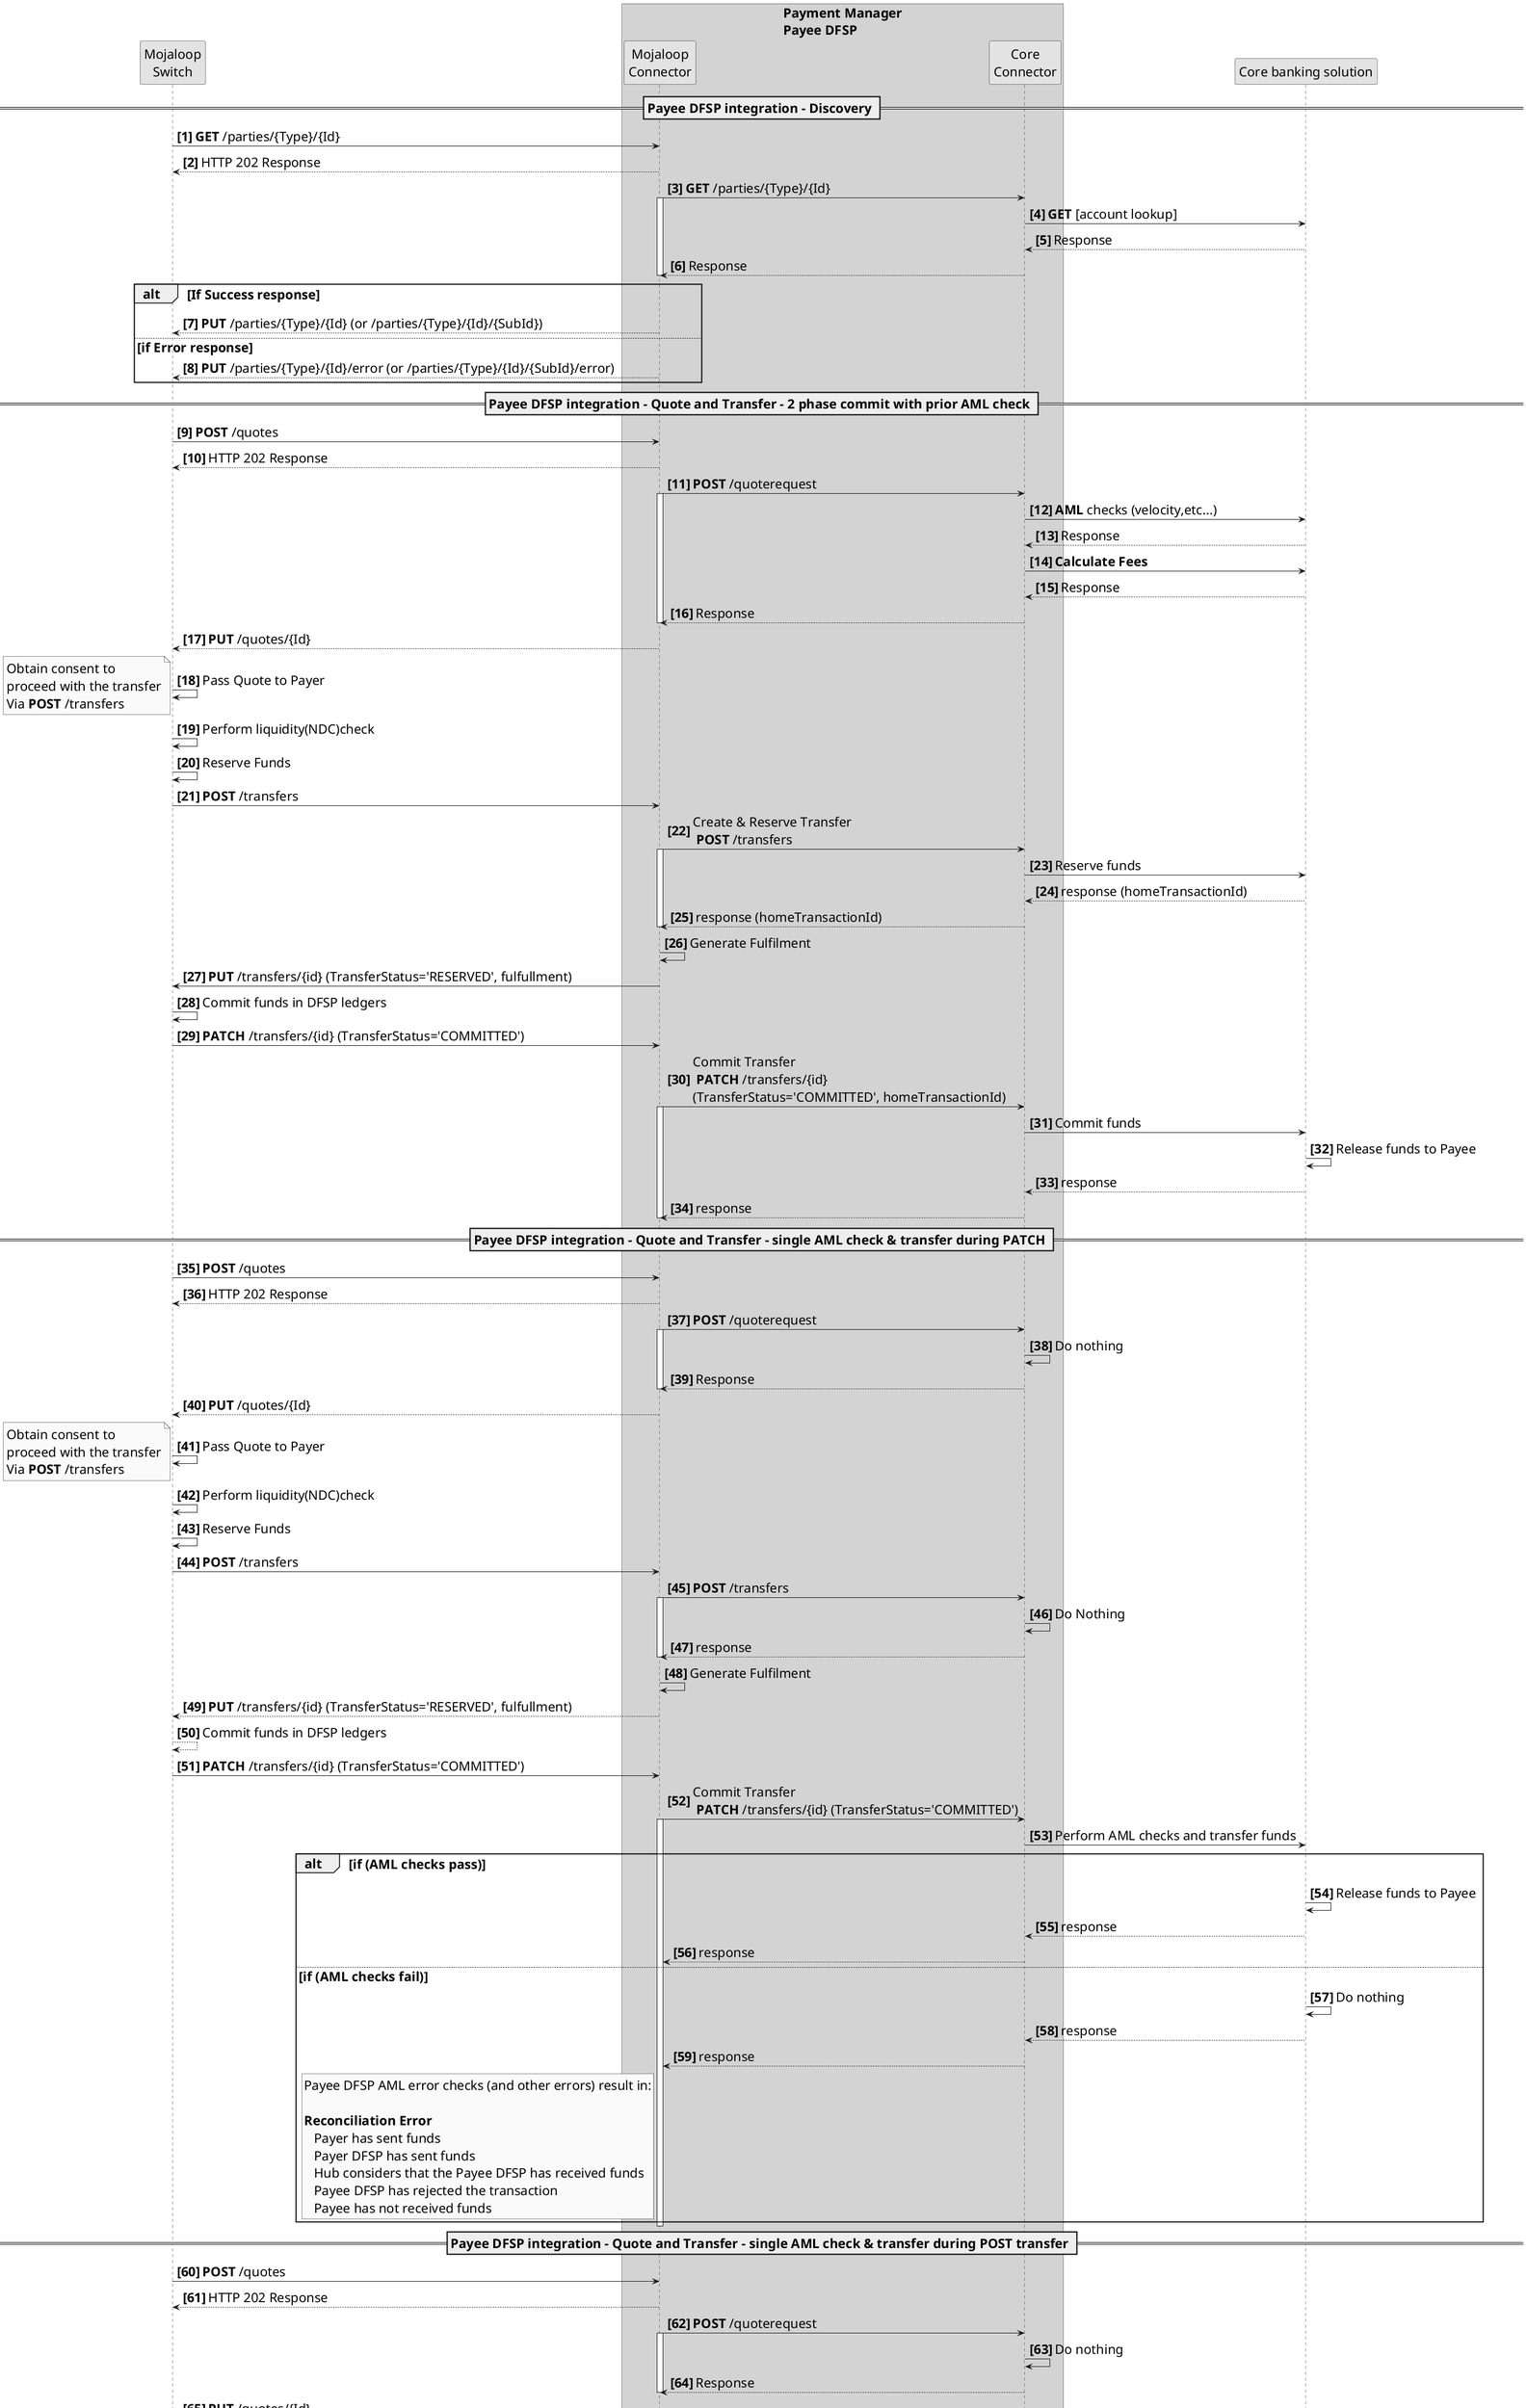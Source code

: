 @startuml Payee DFSP Integration Single Transactional Flow
/'*****
--------------
******'/

skinparam activityFontSize 4
skinparam activityDiamondFontSize 30
skinparam activityArrowFontSize 22
skinparam defaultFontSize 22
skinparam noteFontSize 22
skinparam monochrome true
' declare title
' title Core-Connector transactional flow patterns
' declare actors
participant "Mojaloop\nSwitch" as Switch
box "Payment Manager\nPayee DFSP" #LightGrey
participant "Mojaloop\nConnector" as MC 
participant "Core\nConnector" as CC 
end box
participant "Core banking solution" as CBS
autonumber 1 1 "<b>[0]"

== Payee DFSP integration - Discovery ==

Switch->MC: **GET** /parties/{Type}/{Id}
MC-->Switch: HTTP 202 Response
MC->CC: **GET** /parties/{Type}/{Id}
activate MC
CC->CBS: **GET** [account lookup]
CBS-->CC: Response
CC-->MC: Response
deactivate MC
alt If Success response
MC-->Switch: **PUT** /parties/{Type}/{Id} (or /parties/{Type}/{Id}/{SubId})
else if Error response
MC-->Switch: **PUT** /parties/{Type}/{Id}/error (or /parties/{Type}/{Id}/{SubId}/error)
end

== Payee DFSP integration - Quote and Transfer - 2 phase commit with prior AML check ==

Switch->MC: **POST** /quotes
MC-->Switch: HTTP 202 Response
MC->CC: **POST** /quoterequest
activate MC
CC->CBS: **AML** checks (velocity,etc...)
CBS-->CC: Response
CC->CBS: **Calculate Fees**
CBS-->CC: Response
CC-->MC: Response
deactivate MC
MC-->Switch: **PUT** /quotes/{Id} 
Switch->Switch: Pass Quote to Payer
note left
Obtain consent to 
proceed with the transfer
Via **POST** /transfers
end note
    Switch-> Switch: Perform liquidity(NDC)check
    Switch->Switch: Reserve Funds
    Switch->MC: **POST** /transfers
    MC->CC: Create & Reserve Transfer\n **POST** /transfers 
    activate MC
    CC->CBS: Reserve funds 
    CBS-->CC: response (homeTransactionId)
    CC-->MC: response (homeTransactionId)
    deactivate MC
    MC->MC: Generate Fulfilment
    MC->Switch: **PUT** /transfers/{id} (TransferStatus='RESERVED', fulfullment)
    Switch->Switch: Commit funds in DFSP ledgers
    Switch->MC: **PATCH** /transfers/{id} (TransferStatus='COMMITTED')
    MC->CC: Commit Transfer\n **PATCH** /transfers/{id} \n(TransferStatus='COMMITTED', homeTransactionId) 
    activate MC
    CC->CBS: Commit funds 
    CBS->CBS: Release funds to Payee 
    CBS-->CC: response
    CC-->MC: response
    deactivate MC

== Payee DFSP integration - Quote and Transfer - single AML check & transfer during PATCH ==

Switch->MC: **POST** /quotes
MC-->Switch: HTTP 202 Response
MC->CC: **POST** /quoterequest
activate MC
CC->CC: Do nothing
CC-->MC: Response
deactivate MC
MC-->Switch: **PUT** /quotes/{Id} 

Switch->Switch: Pass Quote to Payer
note left
Obtain consent to 
proceed with the transfer
Via **POST** /transfers
end note
    Switch-> Switch: Perform liquidity(NDC)check
    Switch->Switch: Reserve Funds
    Switch->MC: **POST** /transfers
    MC->CC: **POST** /transfers 
    activate MC
    CC->CC: Do Nothing 
    CC-->MC: response
    deactivate MC
    MC->MC: Generate Fulfilment
    MC-->Switch: **PUT** /transfers/{id} (TransferStatus='RESERVED', fulfullment)
    Switch-->Switch: Commit funds in DFSP ledgers

    Switch->MC: **PATCH** /transfers/{id} (TransferStatus='COMMITTED')
    MC->CC: Commit Transfer\n **PATCH** /transfers/{id} (TransferStatus='COMMITTED') 
    activate MC
    CC->CBS: Perform AML checks and transfer funds
    alt if (AML checks pass)
    CBS->CBS: Release funds to Payee 
    CBS-->CC: response
    CC-->MC: response
    else if (AML checks fail)
    CBS->CBS: Do nothing
    CBS-->CC: response
    CC-->MC: response
    rnote left MC 
    Payee DFSP AML error checks (and other errors) result in:
    
    **Reconciliation Error**
       Payer has sent funds
       Payer DFSP has sent funds
       Hub considers that the Payee DFSP has received funds
       Payee DFSP has rejected the transaction
       Payee has not received funds
    endrnote
    end
    deactivate MC

== Payee DFSP integration - Quote and Transfer - single AML check & transfer during POST transfer ==

Switch->MC: **POST** /quotes
MC-->Switch: HTTP 202 Response
MC->CC: **POST** /quoterequest
activate MC
CC->CC: Do nothing
CC-->MC: Response
deactivate MC
MC-->Switch: **PUT** /quotes/{Id} 

Switch->Switch: Pass Quote to Payer
note left
Obtain consent to 
proceed with the transfer
Via **POST** /transfers
end note
    Switch-> Switch: Perform liquidity(NDC)check
    Switch->Switch: Reserve Funds
    Switch->MC: **POST** /transfers
    MC->CC: **POST** /transfers 
    activate MC
    CC->CBS: Perform AML checks and transfer funds
    CBS->CBS: Release of funds to Payee 
    CBS-->CC: response (homeTransactionId)
    CC-->MC: response (homeTransactionId)
    deactivate MC
    MC->MC: Generate Fulfilment
    MC-->Switch: **PUT** /transfers/{id} (TransferStatus='RESERVED', fulfullment)
    Switch->Switch: Commit funds in DFSP ledgers
    alt if (Transfer status == 'ABORTED')
    Switch->MC: **PATCH** /transfers/{id} (TransferStatus='ABORTED', homeTransactionId)
    MC->CC: Abort Transfer\n **PATCH** /transfers/{id} (TransferStatus='ABORTED')     
    CC->CBS: Abort Transfer
    CBS->CBS: Compensate action for abort
    CBS-->CC: response
    else if (Transfer status == 'COMMITTED')
    Switch->MC: **PATCH** /transfers/{id} (TransferStatus='COMMITTED', homeTransactionId)
    MC->CC: **PATCH** /transfers/{id} (TransferStatus='COMMITTED') 
    CC->CC: Do nothing
    CC-->MC: response
    end


@enduml